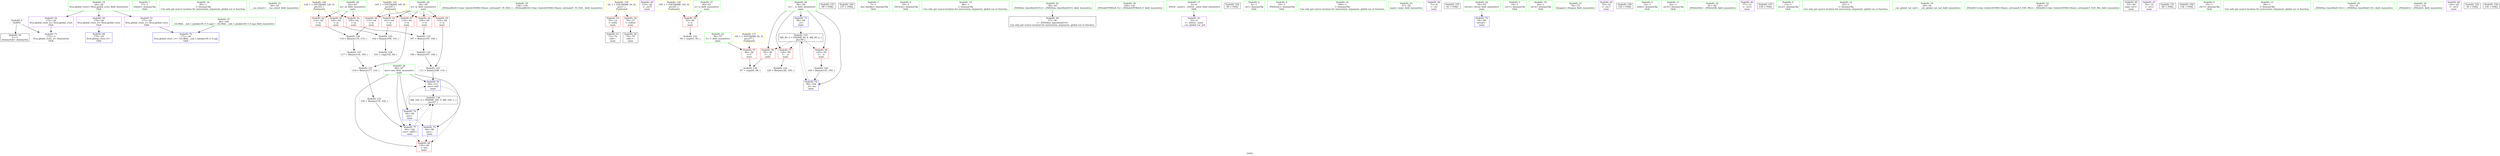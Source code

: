 digraph "SVFG" {
	label="SVFG";

	Node0x5624882bf9f0 [shape=record,color=grey,label="{NodeID: 0\nNullPtr}"];
	Node0x5624882bf9f0 -> Node0x5624882d2fc0[style=solid];
	Node0x5624882bf9f0 -> Node0x5624882d5c00[style=solid];
	Node0x5624882d0ed0 [shape=record,color=green,label="{NodeID: 7\n17\<--1\nstdout\<--dummyObj\nGlob }"];
	Node0x5624882d1a70 [shape=record,color=green,label="{NodeID: 14\n95\<--1\n\<--dummyObj\nCan only get source location for instruction, argument, global var or function.}"];
	Node0x5624882d2010 [shape=record,color=green,label="{NodeID: 21\n39\<--40\n__cxa_atexit\<--__cxa_atexit_field_insensitive\n}"];
	Node0x5624882d2650 [shape=record,color=green,label="{NodeID: 28\n62\<--63\nm\<--m_field_insensitive\nmain\n}"];
	Node0x5624882d2650 -> Node0x5624882d52b0[style=solid];
	Node0x5624882d2650 -> Node0x5624882d5380[style=solid];
	Node0x5624882d2650 -> Node0x5624882d5450[style=solid];
	Node0x5624882d87d0 [shape=record,color=grey,label="{NodeID: 118\n107 = Binary(105, 106, )\n}"];
	Node0x5624882d87d0 -> Node0x5624882d8950[style=solid];
	Node0x5624882d2cc0 [shape=record,color=green,label="{NodeID: 35\n138\<--139\n_ZSt4endlIcSt11char_traitsIcEERSt13basic_ostreamIT_T0_ES6_\<--_ZSt4endlIcSt11char_traitsIcEERSt13basic_ostreamIT_T0_ES6__field_insensitive\n}"];
	Node0x5624882d9250 [shape=record,color=grey,label="{NodeID: 125\n102 = Binary(100, 101, )\n}"];
	Node0x5624882d9250 -> Node0x5624882d96d0[style=solid];
	Node0x5624882d3360 [shape=record,color=black,label="{NodeID: 42\n79\<--76\ncall1\<--\nmain\n}"];
	Node0x5624882d4930 [shape=record,color=purple,label="{NodeID: 49\n133\<--22\n\<--.str.5\nmain\n}"];
	Node0x5624882df150 [shape=record,color=yellow,style=double,label="{NodeID: 139\n10V_1 = ENCHI(MR_10V_0)\npts\{61 \}\nFun[main]}"];
	Node0x5624882df150 -> Node0x5624882d51e0[style=dashed];
	Node0x5624882d4f70 [shape=record,color=red,label="{NodeID: 56\n85\<--58\n\<--__it\nmain\n}"];
	Node0x5624882d4f70 -> Node0x5624882d99d0[style=solid];
	Node0x5624882d5520 [shape=record,color=red,label="{NodeID: 63\n101\<--64\n\<--w\nmain\n}"];
	Node0x5624882d5520 -> Node0x5624882d9250[style=solid];
	Node0x5624882e49b0 [shape=record,color=black,label="{NodeID: 153\n89 = PHI()\n}"];
	Node0x5624882d5b00 [shape=record,color=blue,label="{NodeID: 70\n171\<--26\nllvm.global_ctors_1\<--_GLOBAL__sub_I_qwaker.00_0_0.cpp\nGlob }"];
	Node0x5624882e5110 [shape=record,color=black,label="{NodeID: 160\n137 = PHI()\n}"];
	Node0x5624882d6110 [shape=record,color=blue,label="{NodeID: 77\n66\<--120\nans\<--add13\nmain\n}"];
	Node0x5624882d6110 -> Node0x5624882d5930[style=dashed];
	Node0x5624882d6110 -> Node0x5624882dde90[style=dashed];
	Node0x5624882bfc00 [shape=record,color=green,label="{NodeID: 1\n7\<--1\n__dso_handle\<--dummyObj\nGlob }"];
	Node0x5624882d0f60 [shape=record,color=green,label="{NodeID: 8\n18\<--1\n_ZSt3cin\<--dummyObj\nGlob }"];
	Node0x5624882d1b00 [shape=record,color=green,label="{NodeID: 15\n98\<--1\n\<--dummyObj\nCan only get source location for instruction, argument, global var or function.}"];
	Node0x5624882d2110 [shape=record,color=green,label="{NodeID: 22\n38\<--44\n_ZNSt8ios_base4InitD1Ev\<--_ZNSt8ios_base4InitD1Ev_field_insensitive\n}"];
	Node0x5624882d2110 -> Node0x5624882d30c0[style=solid];
	Node0x5624882d2720 [shape=record,color=green,label="{NodeID: 29\n64\<--65\nw\<--w_field_insensitive\nmain\n}"];
	Node0x5624882d2720 -> Node0x5624882d5520[style=solid];
	Node0x5624882d2720 -> Node0x5624882d55f0[style=solid];
	Node0x5624882d2720 -> Node0x5624882d56c0[style=solid];
	Node0x5624882d2720 -> Node0x5624882d5790[style=solid];
	Node0x5624882d2720 -> Node0x5624882d5860[style=solid];
	Node0x5624882d8950 [shape=record,color=grey,label="{NodeID: 119\n108 = Binary(107, 109, )\n}"];
	Node0x5624882d8950 -> Node0x5624882d8f50[style=solid];
	Node0x5624882d2dc0 [shape=record,color=green,label="{NodeID: 36\n140\<--141\n_ZNSolsEPFRSoS_E\<--_ZNSolsEPFRSoS_E_field_insensitive\n}"];
	Node0x5624882d93d0 [shape=record,color=grey,label="{NodeID: 126\n116 = Binary(114, 115, )\n}"];
	Node0x5624882d93d0 -> Node0x5624882d9550[style=solid];
	Node0x5624882d3430 [shape=record,color=purple,label="{NodeID: 43\n35\<--4\n\<--_ZStL8__ioinit\n__cxx_global_var_init\n}"];
	Node0x5624882dd990 [shape=record,color=black,label="{NodeID: 133\nMR_8V_3 = PHI(MR_8V_4, MR_8V_2, )\npts\{59 \}\n}"];
	Node0x5624882dd990 -> Node0x5624882d4f70[style=dashed];
	Node0x5624882dd990 -> Node0x5624882d5040[style=dashed];
	Node0x5624882dd990 -> Node0x5624882d5110[style=dashed];
	Node0x5624882dd990 -> Node0x5624882d61e0[style=dashed];
	Node0x5624882d4a00 [shape=record,color=purple,label="{NodeID: 50\n170\<--24\nllvm.global_ctors_0\<--llvm.global_ctors\nGlob }"];
	Node0x5624882d4a00 -> Node0x5624882d5a00[style=solid];
	Node0x5624882df230 [shape=record,color=yellow,style=double,label="{NodeID: 140\n12V_1 = ENCHI(MR_12V_0)\npts\{63 \}\nFun[main]}"];
	Node0x5624882df230 -> Node0x5624882d52b0[style=dashed];
	Node0x5624882df230 -> Node0x5624882d5380[style=dashed];
	Node0x5624882df230 -> Node0x5624882d5450[style=dashed];
	Node0x5624882d5040 [shape=record,color=red,label="{NodeID: 57\n128\<--58\n\<--__it\nmain\n}"];
	Node0x5624882d5040 -> Node0x5624882d90d0[style=solid];
	Node0x5624882d55f0 [shape=record,color=red,label="{NodeID: 64\n106\<--64\n\<--w\nmain\n}"];
	Node0x5624882d55f0 -> Node0x5624882d87d0[style=solid];
	Node0x5624882e4b10 [shape=record,color=black,label="{NodeID: 154\n90 = PHI()\n}"];
	Node0x5624882d5c00 [shape=record,color=blue, style = dotted,label="{NodeID: 71\n172\<--3\nllvm.global_ctors_2\<--dummyVal\nGlob }"];
	Node0x5624882d61e0 [shape=record,color=blue,label="{NodeID: 78\n58\<--144\n__it\<--inc\nmain\n}"];
	Node0x5624882d61e0 -> Node0x5624882dd990[style=dashed];
	Node0x5624882bfd40 [shape=record,color=green,label="{NodeID: 2\n8\<--1\n.str\<--dummyObj\nGlob }"];
	Node0x5624882d17a0 [shape=record,color=green,label="{NodeID: 9\n19\<--1\n_ZSt4cout\<--dummyObj\nGlob }"];
	Node0x5624882d1bd0 [shape=record,color=green,label="{NodeID: 16\n109\<--1\n\<--dummyObj\nCan only get source location for instruction, argument, global var or function.}"];
	Node0x5624882d2210 [shape=record,color=green,label="{NodeID: 23\n51\<--52\nmain\<--main_field_insensitive\n}"];
	Node0x5624882d27f0 [shape=record,color=green,label="{NodeID: 30\n66\<--67\nans\<--ans_field_insensitive\nmain\n}"];
	Node0x5624882d27f0 -> Node0x5624882d5930[style=solid];
	Node0x5624882d27f0 -> Node0x5624882d5ea0[style=solid];
	Node0x5624882d27f0 -> Node0x5624882d5f70[style=solid];
	Node0x5624882d27f0 -> Node0x5624882d6040[style=solid];
	Node0x5624882d27f0 -> Node0x5624882d6110[style=solid];
	Node0x5624882d8ad0 [shape=record,color=grey,label="{NodeID: 120\n144 = Binary(143, 109, )\n}"];
	Node0x5624882d8ad0 -> Node0x5624882d61e0[style=solid];
	Node0x5624882d2ec0 [shape=record,color=green,label="{NodeID: 37\n26\<--166\n_GLOBAL__sub_I_qwaker.00_0_0.cpp\<--_GLOBAL__sub_I_qwaker.00_0_0.cpp_field_insensitive\n}"];
	Node0x5624882d2ec0 -> Node0x5624882d5b00[style=solid];
	Node0x5624882d9550 [shape=record,color=grey,label="{NodeID: 127\n117 = Binary(116, 109, )\n}"];
	Node0x5624882d9550 -> Node0x5624882d8c50[style=solid];
	Node0x5624882d3500 [shape=record,color=purple,label="{NodeID: 44\n71\<--8\n\<--.str\nmain\n}"];
	Node0x5624882dde90 [shape=record,color=black,label="{NodeID: 134\nMR_16V_2 = PHI(MR_16V_5, MR_16V_1, )\npts\{67 \}\n}"];
	Node0x5624882dde90 -> Node0x5624882d5ea0[style=dashed];
	Node0x5624882d4b00 [shape=record,color=purple,label="{NodeID: 51\n171\<--24\nllvm.global_ctors_1\<--llvm.global_ctors\nGlob }"];
	Node0x5624882d4b00 -> Node0x5624882d5b00[style=solid];
	Node0x5624882df310 [shape=record,color=yellow,style=double,label="{NodeID: 141\n14V_1 = ENCHI(MR_14V_0)\npts\{65 \}\nFun[main]}"];
	Node0x5624882df310 -> Node0x5624882d5520[style=dashed];
	Node0x5624882df310 -> Node0x5624882d55f0[style=dashed];
	Node0x5624882df310 -> Node0x5624882d56c0[style=dashed];
	Node0x5624882df310 -> Node0x5624882d5790[style=dashed];
	Node0x5624882df310 -> Node0x5624882d5860[style=dashed];
	Node0x5624882d5110 [shape=record,color=red,label="{NodeID: 58\n143\<--58\n\<--__it\nmain\n}"];
	Node0x5624882d5110 -> Node0x5624882d8ad0[style=solid];
	Node0x5624882d56c0 [shape=record,color=red,label="{NodeID: 65\n110\<--64\n\<--w\nmain\n}"];
	Node0x5624882d56c0 -> Node0x5624882d8f50[style=solid];
	Node0x5624882e4c10 [shape=record,color=black,label="{NodeID: 155\n91 = PHI()\n}"];
	Node0x5624882d5d00 [shape=record,color=blue,label="{NodeID: 72\n54\<--69\nretval\<--\nmain\n}"];
	Node0x5624882c02e0 [shape=record,color=green,label="{NodeID: 3\n10\<--1\n.str.1\<--dummyObj\nGlob }"];
	Node0x5624882d1830 [shape=record,color=green,label="{NodeID: 10\n20\<--1\n.str.4\<--dummyObj\nGlob }"];
	Node0x5624882d1ca0 [shape=record,color=green,label="{NodeID: 17\n4\<--6\n_ZStL8__ioinit\<--_ZStL8__ioinit_field_insensitive\nGlob }"];
	Node0x5624882d1ca0 -> Node0x5624882d3430[style=solid];
	Node0x5624882d2310 [shape=record,color=green,label="{NodeID: 24\n54\<--55\nretval\<--retval_field_insensitive\nmain\n}"];
	Node0x5624882d2310 -> Node0x5624882d5d00[style=solid];
	Node0x5624882d28c0 [shape=record,color=green,label="{NodeID: 31\n74\<--75\nfreopen\<--freopen_field_insensitive\n}"];
	Node0x5624882d8c50 [shape=record,color=grey,label="{NodeID: 121\n119 = Binary(117, 118, )\n}"];
	Node0x5624882d8c50 -> Node0x5624882d8dd0[style=solid];
	Node0x5624882d2fc0 [shape=record,color=black,label="{NodeID: 38\n2\<--3\ndummyVal\<--dummyVal\n}"];
	Node0x5624882d96d0 [shape=record,color=grey,label="{NodeID: 128\n103 = cmp(102, 69, )\n}"];
	Node0x5624882d35d0 [shape=record,color=purple,label="{NodeID: 45\n72\<--10\n\<--.str.1\nmain\n}"];
	Node0x5624882de390 [shape=record,color=yellow,style=double,label="{NodeID: 135\n2V_1 = ENCHI(MR_2V_0)\npts\{1 \}\nFun[main]}"];
	Node0x5624882de390 -> Node0x5624882d4d00[style=dashed];
	Node0x5624882de390 -> Node0x5624882d4dd0[style=dashed];
	Node0x5624882d4c00 [shape=record,color=purple,label="{NodeID: 52\n172\<--24\nllvm.global_ctors_2\<--llvm.global_ctors\nGlob }"];
	Node0x5624882d4c00 -> Node0x5624882d5c00[style=solid];
	Node0x5624882d51e0 [shape=record,color=red,label="{NodeID: 59\n93\<--60\n\<--n\nmain\n}"];
	Node0x5624882d51e0 -> Node0x5624882d9850[style=solid];
	Node0x5624882d5790 [shape=record,color=red,label="{NodeID: 66\n115\<--64\n\<--w\nmain\n}"];
	Node0x5624882d5790 -> Node0x5624882d93d0[style=solid];
	Node0x5624882e4ce0 [shape=record,color=black,label="{NodeID: 156\n125 = PHI()\n}"];
	Node0x5624882d5dd0 [shape=record,color=blue,label="{NodeID: 73\n58\<--69\n__it\<--\nmain\n}"];
	Node0x5624882d5dd0 -> Node0x5624882dd990[style=dashed];
	Node0x5624882c0370 [shape=record,color=green,label="{NodeID: 4\n12\<--1\nstdin\<--dummyObj\nGlob }"];
	Node0x5624882d18c0 [shape=record,color=green,label="{NodeID: 11\n22\<--1\n.str.5\<--dummyObj\nGlob }"];
	Node0x5624882d1d70 [shape=record,color=green,label="{NodeID: 18\n24\<--28\nllvm.global_ctors\<--llvm.global_ctors_field_insensitive\nGlob }"];
	Node0x5624882d1d70 -> Node0x5624882d4a00[style=solid];
	Node0x5624882d1d70 -> Node0x5624882d4b00[style=solid];
	Node0x5624882d1d70 -> Node0x5624882d4c00[style=solid];
	Node0x5624882d23e0 [shape=record,color=green,label="{NodeID: 25\n56\<--57\nT\<--T_field_insensitive\nmain\n}"];
	Node0x5624882d23e0 -> Node0x5624882d4ea0[style=solid];
	Node0x5624882d29c0 [shape=record,color=green,label="{NodeID: 32\n81\<--82\n_ZNSirsERi\<--_ZNSirsERi_field_insensitive\n}"];
	Node0x5624882d8dd0 [shape=record,color=grey,label="{NodeID: 122\n120 = Binary(119, 109, )\n}"];
	Node0x5624882d8dd0 -> Node0x5624882d6110[style=solid];
	Node0x5624882d30c0 [shape=record,color=black,label="{NodeID: 39\n37\<--38\n\<--_ZNSt8ios_base4InitD1Ev\nCan only get source location for instruction, argument, global var or function.}"];
	Node0x5624882d9850 [shape=record,color=grey,label="{NodeID: 129\n94 = cmp(93, 95, )\n}"];
	Node0x5624882d36a0 [shape=record,color=purple,label="{NodeID: 46\n77\<--13\n\<--.str.2\nmain\n}"];
	Node0x5624882d4d00 [shape=record,color=red,label="{NodeID: 53\n70\<--12\n\<--stdin\nmain\n}"];
	Node0x5624882d4d00 -> Node0x5624882d3290[style=solid];
	Node0x5624882d52b0 [shape=record,color=red,label="{NodeID: 60\n100\<--62\n\<--m\nmain\n}"];
	Node0x5624882d52b0 -> Node0x5624882d9250[style=solid];
	Node0x5624882d5860 [shape=record,color=red,label="{NodeID: 67\n118\<--64\n\<--w\nmain\n}"];
	Node0x5624882d5860 -> Node0x5624882d8c50[style=solid];
	Node0x5624882e4e10 [shape=record,color=black,label="{NodeID: 157\n130 = PHI()\n}"];
	Node0x5624882d5ea0 [shape=record,color=blue,label="{NodeID: 74\n66\<--69\nans\<--\nmain\n}"];
	Node0x5624882d5ea0 -> Node0x5624882d5f70[style=dashed];
	Node0x5624882d5ea0 -> Node0x5624882d6040[style=dashed];
	Node0x5624882d5ea0 -> Node0x5624882d6110[style=dashed];
	Node0x5624882d0db0 [shape=record,color=green,label="{NodeID: 5\n13\<--1\n.str.2\<--dummyObj\nGlob }"];
	Node0x5624882d1950 [shape=record,color=green,label="{NodeID: 12\n25\<--1\n\<--dummyObj\nCan only get source location for instruction, argument, global var or function.}"];
	Node0x5624882d1e40 [shape=record,color=green,label="{NodeID: 19\n29\<--30\n__cxx_global_var_init\<--__cxx_global_var_init_field_insensitive\n}"];
	Node0x5624882d24b0 [shape=record,color=green,label="{NodeID: 26\n58\<--59\n__it\<--__it_field_insensitive\nmain\n}"];
	Node0x5624882d24b0 -> Node0x5624882d4f70[style=solid];
	Node0x5624882d24b0 -> Node0x5624882d5040[style=solid];
	Node0x5624882d24b0 -> Node0x5624882d5110[style=solid];
	Node0x5624882d24b0 -> Node0x5624882d5dd0[style=solid];
	Node0x5624882d24b0 -> Node0x5624882d61e0[style=solid];
	Node0x5624882d2ac0 [shape=record,color=green,label="{NodeID: 33\n126\<--127\n_ZStlsISt11char_traitsIcEERSt13basic_ostreamIcT_ES5_PKc\<--_ZStlsISt11char_traitsIcEERSt13basic_ostreamIcT_ES5_PKc_field_insensitive\n}"];
	Node0x5624882d8f50 [shape=record,color=grey,label="{NodeID: 123\n111 = Binary(108, 110, )\n}"];
	Node0x5624882d8f50 -> Node0x5624882d6040[style=solid];
	Node0x5624882d31c0 [shape=record,color=black,label="{NodeID: 40\n53\<--69\nmain_ret\<--\nmain\n}"];
	Node0x5624882d99d0 [shape=record,color=grey,label="{NodeID: 130\n87 = cmp(85, 86, )\n}"];
	Node0x5624882d3770 [shape=record,color=purple,label="{NodeID: 47\n78\<--15\n\<--.str.3\nmain\n}"];
	Node0x5624882def90 [shape=record,color=yellow,style=double,label="{NodeID: 137\n6V_1 = ENCHI(MR_6V_0)\npts\{57 \}\nFun[main]}"];
	Node0x5624882def90 -> Node0x5624882d4ea0[style=dashed];
	Node0x5624882d4dd0 [shape=record,color=red,label="{NodeID: 54\n76\<--17\n\<--stdout\nmain\n}"];
	Node0x5624882d4dd0 -> Node0x5624882d3360[style=solid];
	Node0x5624882d5380 [shape=record,color=red,label="{NodeID: 61\n105\<--62\n\<--m\nmain\n}"];
	Node0x5624882d5380 -> Node0x5624882d87d0[style=solid];
	Node0x562488125730 [shape=record,color=black,label="{NodeID: 151\n80 = PHI()\n}"];
	Node0x5624882d5930 [shape=record,color=red,label="{NodeID: 68\n135\<--66\n\<--ans\nmain\n}"];
	Node0x5624882e4f10 [shape=record,color=black,label="{NodeID: 158\n134 = PHI()\n}"];
	Node0x5624882d5f70 [shape=record,color=blue,label="{NodeID: 75\n66\<--98\nans\<--\nmain\n}"];
	Node0x5624882d5f70 -> Node0x5624882d5930[style=dashed];
	Node0x5624882d5f70 -> Node0x5624882dde90[style=dashed];
	Node0x5624882d0e40 [shape=record,color=green,label="{NodeID: 6\n15\<--1\n.str.3\<--dummyObj\nGlob }"];
	Node0x5624882d19e0 [shape=record,color=green,label="{NodeID: 13\n69\<--1\n\<--dummyObj\nCan only get source location for instruction, argument, global var or function.}"];
	Node0x5624882d1f10 [shape=record,color=green,label="{NodeID: 20\n33\<--34\n_ZNSt8ios_base4InitC1Ev\<--_ZNSt8ios_base4InitC1Ev_field_insensitive\n}"];
	Node0x5624882d2580 [shape=record,color=green,label="{NodeID: 27\n60\<--61\nn\<--n_field_insensitive\nmain\n}"];
	Node0x5624882d2580 -> Node0x5624882d51e0[style=solid];
	Node0x5624882d2bc0 [shape=record,color=green,label="{NodeID: 34\n131\<--132\n_ZNSolsEi\<--_ZNSolsEi_field_insensitive\n}"];
	Node0x5624882d90d0 [shape=record,color=grey,label="{NodeID: 124\n129 = Binary(128, 109, )\n}"];
	Node0x5624882d3290 [shape=record,color=black,label="{NodeID: 41\n73\<--70\ncall\<--\nmain\n}"];
	Node0x5624882d4860 [shape=record,color=purple,label="{NodeID: 48\n124\<--20\n\<--.str.4\nmain\n}"];
	Node0x5624882d4ea0 [shape=record,color=red,label="{NodeID: 55\n86\<--56\n\<--T\nmain\n}"];
	Node0x5624882d4ea0 -> Node0x5624882d99d0[style=solid];
	Node0x5624882d5450 [shape=record,color=red,label="{NodeID: 62\n114\<--62\n\<--m\nmain\n}"];
	Node0x5624882d5450 -> Node0x5624882d93d0[style=solid];
	Node0x5624882e3eb0 [shape=record,color=black,label="{NodeID: 152\n36 = PHI()\n}"];
	Node0x5624882d5a00 [shape=record,color=blue,label="{NodeID: 69\n170\<--25\nllvm.global_ctors_0\<--\nGlob }"];
	Node0x5624882e5010 [shape=record,color=black,label="{NodeID: 159\n136 = PHI()\n}"];
	Node0x5624882d6040 [shape=record,color=blue,label="{NodeID: 76\n66\<--111\nans\<--add\nmain\n}"];
	Node0x5624882d6040 -> Node0x5624882d5930[style=dashed];
	Node0x5624882d6040 -> Node0x5624882dde90[style=dashed];
}
